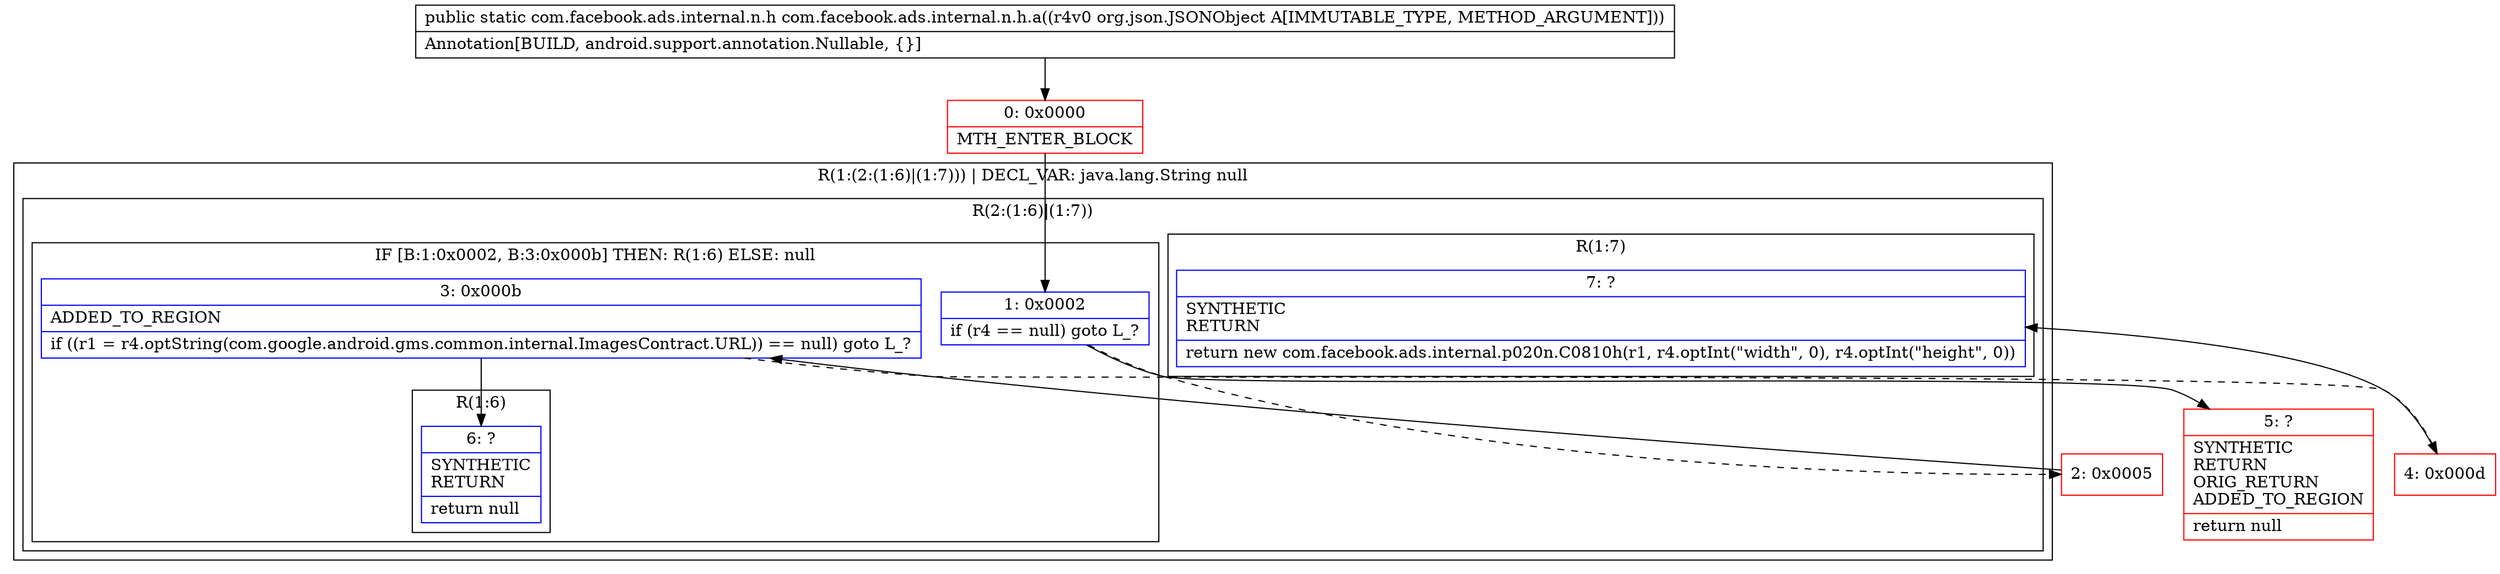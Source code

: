 digraph "CFG forcom.facebook.ads.internal.n.h.a(Lorg\/json\/JSONObject;)Lcom\/facebook\/ads\/internal\/n\/h;" {
subgraph cluster_Region_1315384059 {
label = "R(1:(2:(1:6)|(1:7))) | DECL_VAR: java.lang.String null\l";
node [shape=record,color=blue];
subgraph cluster_Region_685749869 {
label = "R(2:(1:6)|(1:7))";
node [shape=record,color=blue];
subgraph cluster_IfRegion_731072646 {
label = "IF [B:1:0x0002, B:3:0x000b] THEN: R(1:6) ELSE: null";
node [shape=record,color=blue];
Node_1 [shape=record,label="{1\:\ 0x0002|if (r4 == null) goto L_?\l}"];
Node_3 [shape=record,label="{3\:\ 0x000b|ADDED_TO_REGION\l|if ((r1 = r4.optString(com.google.android.gms.common.internal.ImagesContract.URL)) == null) goto L_?\l}"];
subgraph cluster_Region_80867489 {
label = "R(1:6)";
node [shape=record,color=blue];
Node_6 [shape=record,label="{6\:\ ?|SYNTHETIC\lRETURN\l|return null\l}"];
}
}
subgraph cluster_Region_1939223090 {
label = "R(1:7)";
node [shape=record,color=blue];
Node_7 [shape=record,label="{7\:\ ?|SYNTHETIC\lRETURN\l|return new com.facebook.ads.internal.p020n.C0810h(r1, r4.optInt(\"width\", 0), r4.optInt(\"height\", 0))\l}"];
}
}
}
Node_0 [shape=record,color=red,label="{0\:\ 0x0000|MTH_ENTER_BLOCK\l}"];
Node_2 [shape=record,color=red,label="{2\:\ 0x0005}"];
Node_4 [shape=record,color=red,label="{4\:\ 0x000d}"];
Node_5 [shape=record,color=red,label="{5\:\ ?|SYNTHETIC\lRETURN\lORIG_RETURN\lADDED_TO_REGION\l|return null\l}"];
MethodNode[shape=record,label="{public static com.facebook.ads.internal.n.h com.facebook.ads.internal.n.h.a((r4v0 org.json.JSONObject A[IMMUTABLE_TYPE, METHOD_ARGUMENT]))  | Annotation[BUILD, android.support.annotation.Nullable, \{\}]\l}"];
MethodNode -> Node_0;
Node_1 -> Node_2[style=dashed];
Node_1 -> Node_5;
Node_3 -> Node_4[style=dashed];
Node_3 -> Node_6;
Node_0 -> Node_1;
Node_2 -> Node_3;
Node_4 -> Node_7;
}

